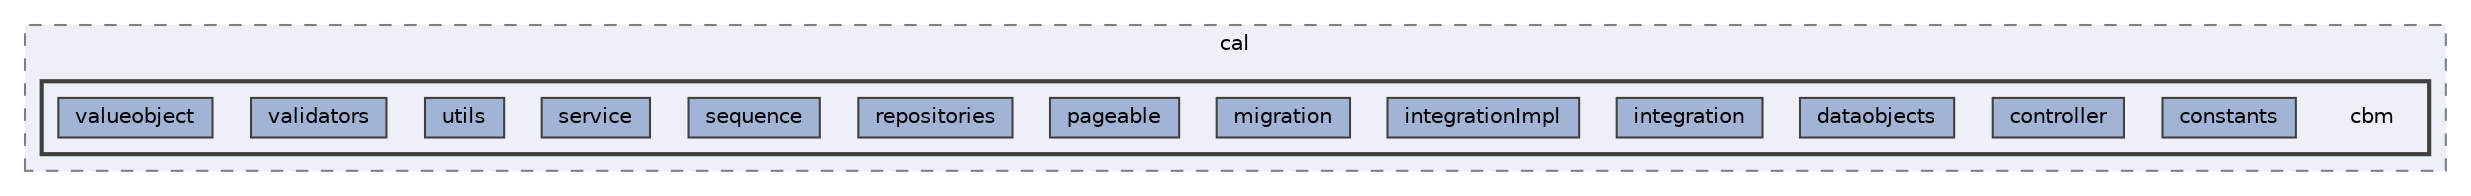 digraph "repository/cbm/src/main/java/com/sterlite/cal/cbm"
{
 // LATEX_PDF_SIZE
  bgcolor="transparent";
  edge [fontname=Helvetica,fontsize=10,labelfontname=Helvetica,labelfontsize=10];
  node [fontname=Helvetica,fontsize=10,shape=box,height=0.2,width=0.4];
  compound=true
  subgraph clusterdir_2061bb8a3d159f78889d3768347555ce {
    graph [ bgcolor="#edf0f7", pencolor="grey50", label="cal", fontname=Helvetica,fontsize=10 style="filled,dashed", URL="dir_2061bb8a3d159f78889d3768347555ce.html",tooltip=""]
  subgraph clusterdir_24a66cfe2b63f447342d1eafaa32c778 {
    graph [ bgcolor="#edf0f7", pencolor="grey25", label="", fontname=Helvetica,fontsize=10 style="filled,bold", URL="dir_24a66cfe2b63f447342d1eafaa32c778.html",tooltip=""]
    dir_24a66cfe2b63f447342d1eafaa32c778 [shape=plaintext, label="cbm"];
  dir_e4fa6c0c9df87322de6bd78aac687fdf [label="constants", fillcolor="#a2b4d6", color="grey25", style="filled", URL="dir_e4fa6c0c9df87322de6bd78aac687fdf.html",tooltip=""];
  dir_b06795e9d44e310331b2e04c4c4f6e0f [label="controller", fillcolor="#a2b4d6", color="grey25", style="filled", URL="dir_b06795e9d44e310331b2e04c4c4f6e0f.html",tooltip=""];
  dir_2ca3b6721c9717ab364dde18e657c6b5 [label="dataobjects", fillcolor="#a2b4d6", color="grey25", style="filled", URL="dir_2ca3b6721c9717ab364dde18e657c6b5.html",tooltip=""];
  dir_e89a77f3ac77e3f578bde3354d352663 [label="integration", fillcolor="#a2b4d6", color="grey25", style="filled", URL="dir_e89a77f3ac77e3f578bde3354d352663.html",tooltip=""];
  dir_e432e9acaf31b91982a998a0f3bce75e [label="integrationImpl", fillcolor="#a2b4d6", color="grey25", style="filled", URL="dir_e432e9acaf31b91982a998a0f3bce75e.html",tooltip=""];
  dir_1d50db209b1244a076f8bb27e314069d [label="migration", fillcolor="#a2b4d6", color="grey25", style="filled", URL="dir_1d50db209b1244a076f8bb27e314069d.html",tooltip=""];
  dir_5f028f47bcd45f0905a2fe6903c238d1 [label="pageable", fillcolor="#a2b4d6", color="grey25", style="filled", URL="dir_5f028f47bcd45f0905a2fe6903c238d1.html",tooltip=""];
  dir_294fb7af0a6c351e5ec3223e45750cf1 [label="repositories", fillcolor="#a2b4d6", color="grey25", style="filled", URL="dir_294fb7af0a6c351e5ec3223e45750cf1.html",tooltip=""];
  dir_140677f4dafaf0f1dc5dcfd5fb9da836 [label="sequence", fillcolor="#a2b4d6", color="grey25", style="filled", URL="dir_140677f4dafaf0f1dc5dcfd5fb9da836.html",tooltip=""];
  dir_8d479ef2d9056cf7beee9aa2a73800e3 [label="service", fillcolor="#a2b4d6", color="grey25", style="filled", URL="dir_8d479ef2d9056cf7beee9aa2a73800e3.html",tooltip=""];
  dir_94716c74fc49435ce9c6720642b57ea5 [label="utils", fillcolor="#a2b4d6", color="grey25", style="filled", URL="dir_94716c74fc49435ce9c6720642b57ea5.html",tooltip=""];
  dir_83c8519b47e93abe1f0ca17e65ffe4c7 [label="validators", fillcolor="#a2b4d6", color="grey25", style="filled", URL="dir_83c8519b47e93abe1f0ca17e65ffe4c7.html",tooltip=""];
  dir_c44c4e386efd0b78293aabd3b380a8f3 [label="valueobject", fillcolor="#a2b4d6", color="grey25", style="filled", URL="dir_c44c4e386efd0b78293aabd3b380a8f3.html",tooltip=""];
  }
  }
}
